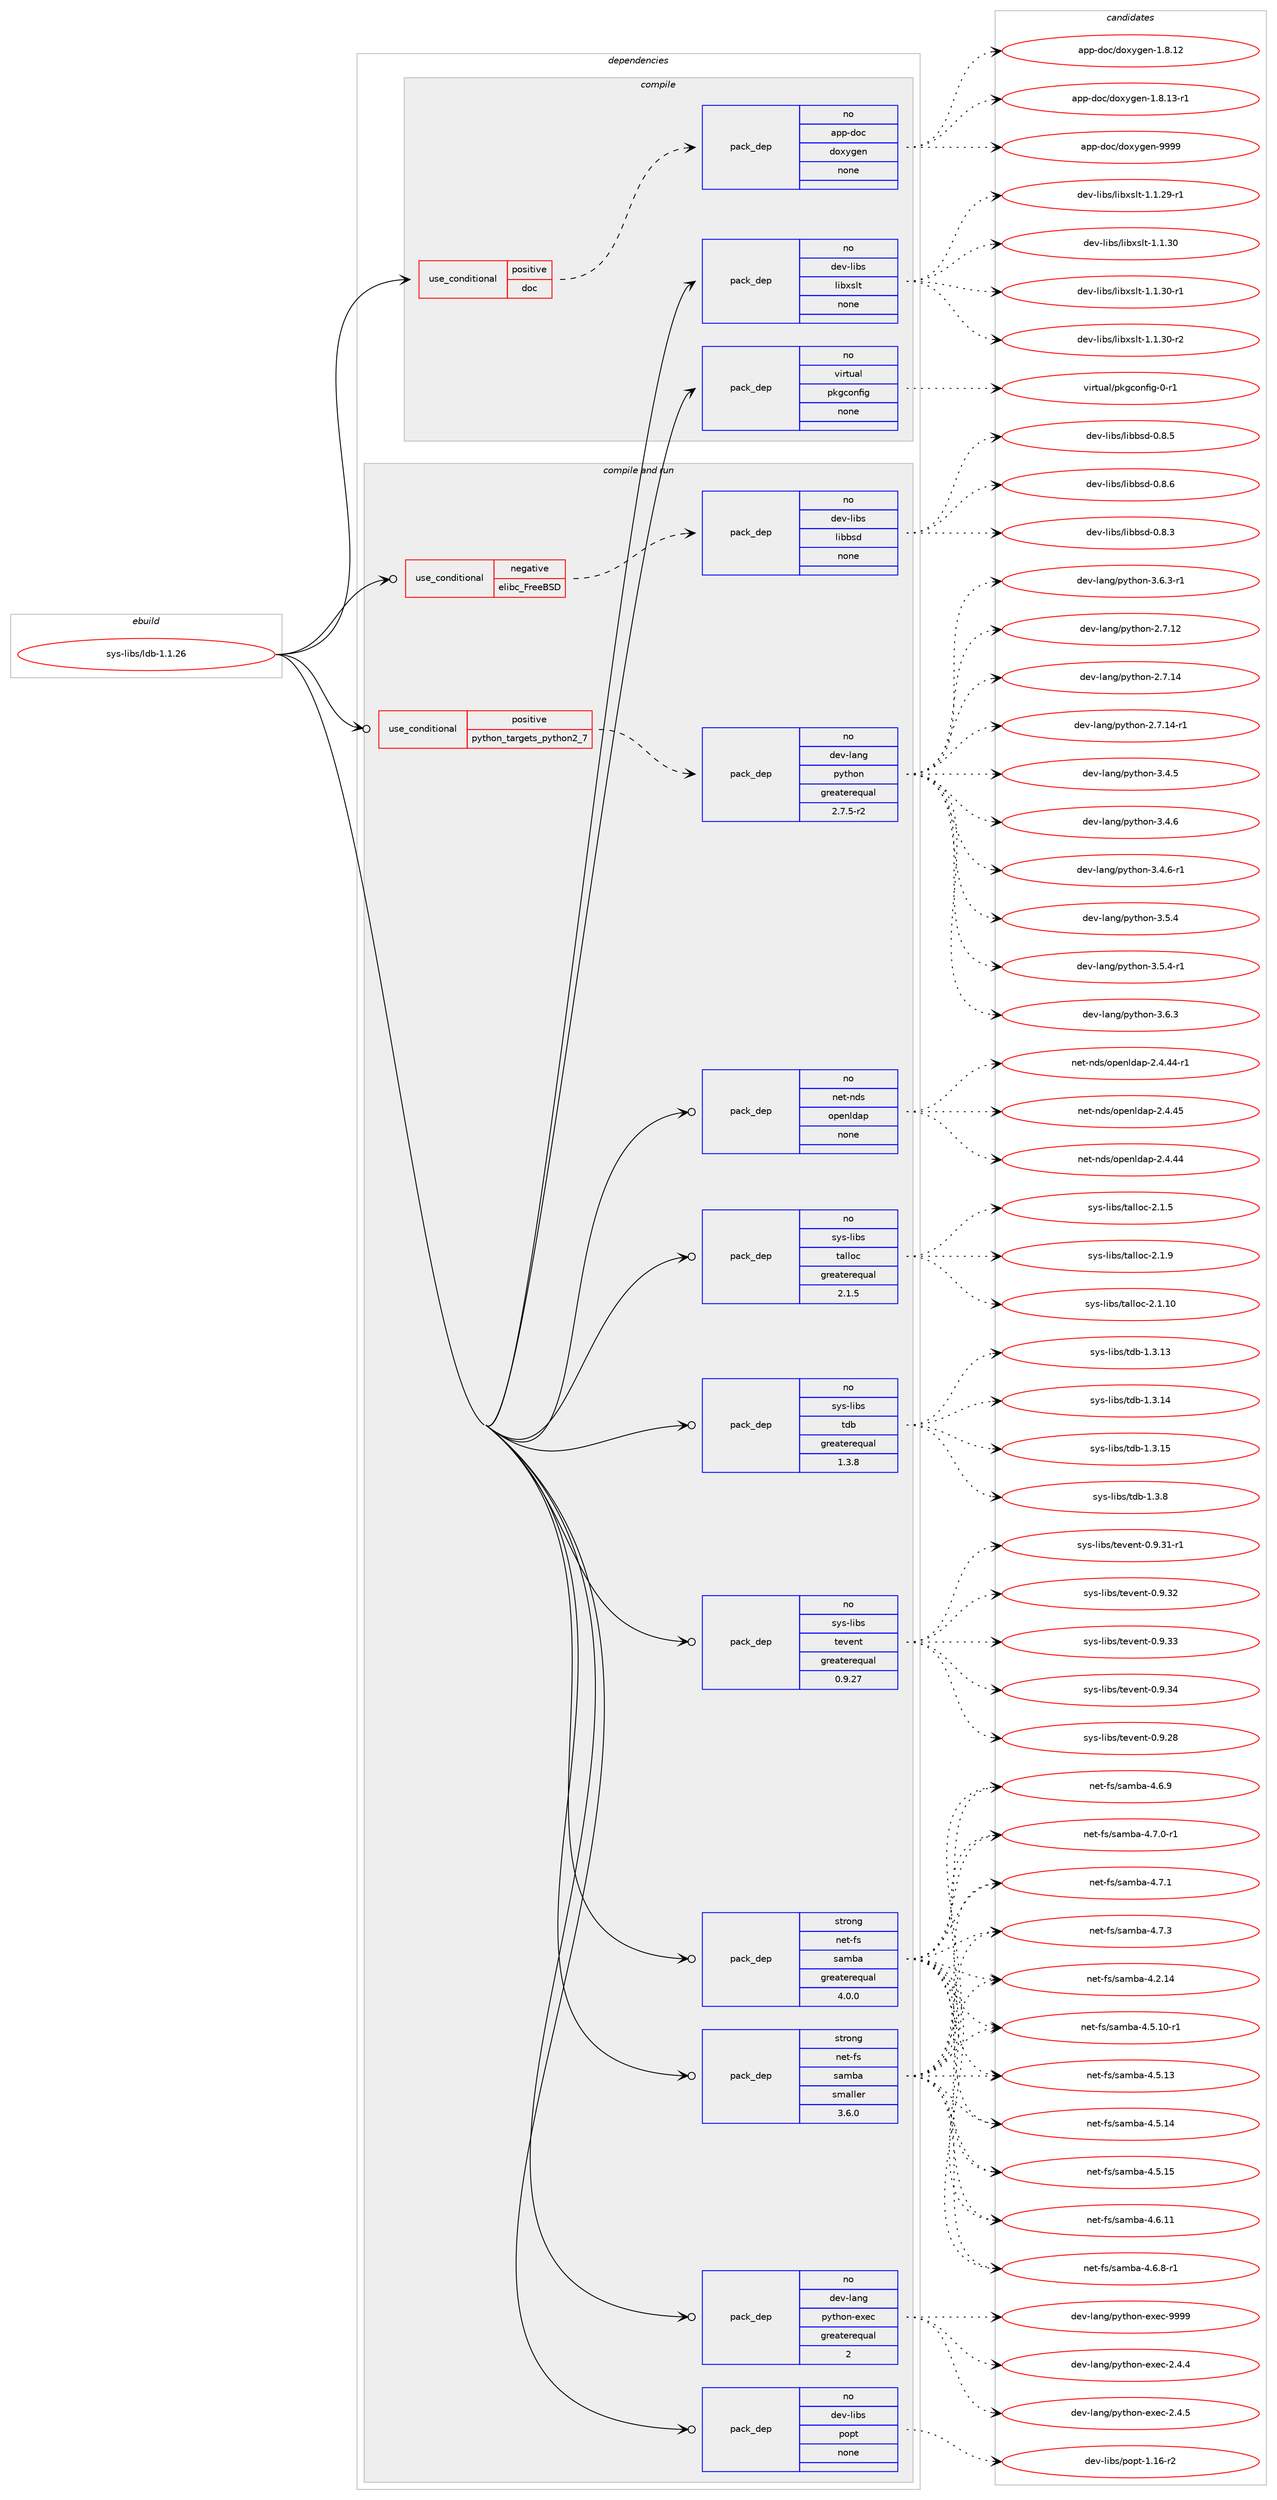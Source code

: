 digraph prolog {

# *************
# Graph options
# *************

newrank=true;
concentrate=true;
compound=true;
graph [rankdir=LR,fontname=Helvetica,fontsize=10,ranksep=1.5];#, ranksep=2.5, nodesep=0.2];
edge  [arrowhead=vee];
node  [fontname=Helvetica,fontsize=10];

# **********
# The ebuild
# **********

subgraph cluster_leftcol {
color=gray;
rank=same;
label=<<i>ebuild</i>>;
id [label="sys-libs/ldb-1.1.26", color=red, width=4, href="../sys-libs/ldb-1.1.26.svg"];
}

# ****************
# The dependencies
# ****************

subgraph cluster_midcol {
color=gray;
label=<<i>dependencies</i>>;
subgraph cluster_compile {
fillcolor="#eeeeee";
style=filled;
label=<<i>compile</i>>;
subgraph cond475 {
dependency5297 [label=<<TABLE BORDER="0" CELLBORDER="1" CELLSPACING="0" CELLPADDING="4"><TR><TD ROWSPAN="3" CELLPADDING="10">use_conditional</TD></TR><TR><TD>positive</TD></TR><TR><TD>doc</TD></TR></TABLE>>, shape=none, color=red];
subgraph pack4801 {
dependency5298 [label=<<TABLE BORDER="0" CELLBORDER="1" CELLSPACING="0" CELLPADDING="4" WIDTH="220"><TR><TD ROWSPAN="6" CELLPADDING="30">pack_dep</TD></TR><TR><TD WIDTH="110">no</TD></TR><TR><TD>app-doc</TD></TR><TR><TD>doxygen</TD></TR><TR><TD>none</TD></TR><TR><TD></TD></TR></TABLE>>, shape=none, color=blue];
}
dependency5297:e -> dependency5298:w [weight=20,style="dashed",arrowhead="vee"];
}
id:e -> dependency5297:w [weight=20,style="solid",arrowhead="vee"];
subgraph pack4802 {
dependency5299 [label=<<TABLE BORDER="0" CELLBORDER="1" CELLSPACING="0" CELLPADDING="4" WIDTH="220"><TR><TD ROWSPAN="6" CELLPADDING="30">pack_dep</TD></TR><TR><TD WIDTH="110">no</TD></TR><TR><TD>dev-libs</TD></TR><TR><TD>libxslt</TD></TR><TR><TD>none</TD></TR><TR><TD></TD></TR></TABLE>>, shape=none, color=blue];
}
id:e -> dependency5299:w [weight=20,style="solid",arrowhead="vee"];
subgraph pack4803 {
dependency5300 [label=<<TABLE BORDER="0" CELLBORDER="1" CELLSPACING="0" CELLPADDING="4" WIDTH="220"><TR><TD ROWSPAN="6" CELLPADDING="30">pack_dep</TD></TR><TR><TD WIDTH="110">no</TD></TR><TR><TD>virtual</TD></TR><TR><TD>pkgconfig</TD></TR><TR><TD>none</TD></TR><TR><TD></TD></TR></TABLE>>, shape=none, color=blue];
}
id:e -> dependency5300:w [weight=20,style="solid",arrowhead="vee"];
}
subgraph cluster_compileandrun {
fillcolor="#eeeeee";
style=filled;
label=<<i>compile and run</i>>;
subgraph cond476 {
dependency5301 [label=<<TABLE BORDER="0" CELLBORDER="1" CELLSPACING="0" CELLPADDING="4"><TR><TD ROWSPAN="3" CELLPADDING="10">use_conditional</TD></TR><TR><TD>negative</TD></TR><TR><TD>elibc_FreeBSD</TD></TR></TABLE>>, shape=none, color=red];
subgraph pack4804 {
dependency5302 [label=<<TABLE BORDER="0" CELLBORDER="1" CELLSPACING="0" CELLPADDING="4" WIDTH="220"><TR><TD ROWSPAN="6" CELLPADDING="30">pack_dep</TD></TR><TR><TD WIDTH="110">no</TD></TR><TR><TD>dev-libs</TD></TR><TR><TD>libbsd</TD></TR><TR><TD>none</TD></TR><TR><TD></TD></TR></TABLE>>, shape=none, color=blue];
}
dependency5301:e -> dependency5302:w [weight=20,style="dashed",arrowhead="vee"];
}
id:e -> dependency5301:w [weight=20,style="solid",arrowhead="odotvee"];
subgraph cond477 {
dependency5303 [label=<<TABLE BORDER="0" CELLBORDER="1" CELLSPACING="0" CELLPADDING="4"><TR><TD ROWSPAN="3" CELLPADDING="10">use_conditional</TD></TR><TR><TD>positive</TD></TR><TR><TD>python_targets_python2_7</TD></TR></TABLE>>, shape=none, color=red];
subgraph pack4805 {
dependency5304 [label=<<TABLE BORDER="0" CELLBORDER="1" CELLSPACING="0" CELLPADDING="4" WIDTH="220"><TR><TD ROWSPAN="6" CELLPADDING="30">pack_dep</TD></TR><TR><TD WIDTH="110">no</TD></TR><TR><TD>dev-lang</TD></TR><TR><TD>python</TD></TR><TR><TD>greaterequal</TD></TR><TR><TD>2.7.5-r2</TD></TR></TABLE>>, shape=none, color=blue];
}
dependency5303:e -> dependency5304:w [weight=20,style="dashed",arrowhead="vee"];
}
id:e -> dependency5303:w [weight=20,style="solid",arrowhead="odotvee"];
subgraph pack4806 {
dependency5305 [label=<<TABLE BORDER="0" CELLBORDER="1" CELLSPACING="0" CELLPADDING="4" WIDTH="220"><TR><TD ROWSPAN="6" CELLPADDING="30">pack_dep</TD></TR><TR><TD WIDTH="110">no</TD></TR><TR><TD>dev-lang</TD></TR><TR><TD>python-exec</TD></TR><TR><TD>greaterequal</TD></TR><TR><TD>2</TD></TR></TABLE>>, shape=none, color=blue];
}
id:e -> dependency5305:w [weight=20,style="solid",arrowhead="odotvee"];
subgraph pack4807 {
dependency5306 [label=<<TABLE BORDER="0" CELLBORDER="1" CELLSPACING="0" CELLPADDING="4" WIDTH="220"><TR><TD ROWSPAN="6" CELLPADDING="30">pack_dep</TD></TR><TR><TD WIDTH="110">no</TD></TR><TR><TD>dev-libs</TD></TR><TR><TD>popt</TD></TR><TR><TD>none</TD></TR><TR><TD></TD></TR></TABLE>>, shape=none, color=blue];
}
id:e -> dependency5306:w [weight=20,style="solid",arrowhead="odotvee"];
subgraph pack4808 {
dependency5307 [label=<<TABLE BORDER="0" CELLBORDER="1" CELLSPACING="0" CELLPADDING="4" WIDTH="220"><TR><TD ROWSPAN="6" CELLPADDING="30">pack_dep</TD></TR><TR><TD WIDTH="110">no</TD></TR><TR><TD>net-nds</TD></TR><TR><TD>openldap</TD></TR><TR><TD>none</TD></TR><TR><TD></TD></TR></TABLE>>, shape=none, color=blue];
}
id:e -> dependency5307:w [weight=20,style="solid",arrowhead="odotvee"];
subgraph pack4809 {
dependency5308 [label=<<TABLE BORDER="0" CELLBORDER="1" CELLSPACING="0" CELLPADDING="4" WIDTH="220"><TR><TD ROWSPAN="6" CELLPADDING="30">pack_dep</TD></TR><TR><TD WIDTH="110">no</TD></TR><TR><TD>sys-libs</TD></TR><TR><TD>talloc</TD></TR><TR><TD>greaterequal</TD></TR><TR><TD>2.1.5</TD></TR></TABLE>>, shape=none, color=blue];
}
id:e -> dependency5308:w [weight=20,style="solid",arrowhead="odotvee"];
subgraph pack4810 {
dependency5309 [label=<<TABLE BORDER="0" CELLBORDER="1" CELLSPACING="0" CELLPADDING="4" WIDTH="220"><TR><TD ROWSPAN="6" CELLPADDING="30">pack_dep</TD></TR><TR><TD WIDTH="110">no</TD></TR><TR><TD>sys-libs</TD></TR><TR><TD>tdb</TD></TR><TR><TD>greaterequal</TD></TR><TR><TD>1.3.8</TD></TR></TABLE>>, shape=none, color=blue];
}
id:e -> dependency5309:w [weight=20,style="solid",arrowhead="odotvee"];
subgraph pack4811 {
dependency5310 [label=<<TABLE BORDER="0" CELLBORDER="1" CELLSPACING="0" CELLPADDING="4" WIDTH="220"><TR><TD ROWSPAN="6" CELLPADDING="30">pack_dep</TD></TR><TR><TD WIDTH="110">no</TD></TR><TR><TD>sys-libs</TD></TR><TR><TD>tevent</TD></TR><TR><TD>greaterequal</TD></TR><TR><TD>0.9.27</TD></TR></TABLE>>, shape=none, color=blue];
}
id:e -> dependency5310:w [weight=20,style="solid",arrowhead="odotvee"];
subgraph pack4812 {
dependency5311 [label=<<TABLE BORDER="0" CELLBORDER="1" CELLSPACING="0" CELLPADDING="4" WIDTH="220"><TR><TD ROWSPAN="6" CELLPADDING="30">pack_dep</TD></TR><TR><TD WIDTH="110">strong</TD></TR><TR><TD>net-fs</TD></TR><TR><TD>samba</TD></TR><TR><TD>greaterequal</TD></TR><TR><TD>4.0.0</TD></TR></TABLE>>, shape=none, color=blue];
}
id:e -> dependency5311:w [weight=20,style="solid",arrowhead="odotvee"];
subgraph pack4813 {
dependency5312 [label=<<TABLE BORDER="0" CELLBORDER="1" CELLSPACING="0" CELLPADDING="4" WIDTH="220"><TR><TD ROWSPAN="6" CELLPADDING="30">pack_dep</TD></TR><TR><TD WIDTH="110">strong</TD></TR><TR><TD>net-fs</TD></TR><TR><TD>samba</TD></TR><TR><TD>smaller</TD></TR><TR><TD>3.6.0</TD></TR></TABLE>>, shape=none, color=blue];
}
id:e -> dependency5312:w [weight=20,style="solid",arrowhead="odotvee"];
}
subgraph cluster_run {
fillcolor="#eeeeee";
style=filled;
label=<<i>run</i>>;
}
}

# **************
# The candidates
# **************

subgraph cluster_choices {
rank=same;
color=gray;
label=<<i>candidates</i>>;

subgraph choice4801 {
color=black;
nodesep=1;
choice9711211245100111994710011112012110310111045494656464950 [label="app-doc/doxygen-1.8.12", color=red, width=4,href="../app-doc/doxygen-1.8.12.svg"];
choice97112112451001119947100111120121103101110454946564649514511449 [label="app-doc/doxygen-1.8.13-r1", color=red, width=4,href="../app-doc/doxygen-1.8.13-r1.svg"];
choice971121124510011199471001111201211031011104557575757 [label="app-doc/doxygen-9999", color=red, width=4,href="../app-doc/doxygen-9999.svg"];
dependency5298:e -> choice9711211245100111994710011112012110310111045494656464950:w [style=dotted,weight="100"];
dependency5298:e -> choice97112112451001119947100111120121103101110454946564649514511449:w [style=dotted,weight="100"];
dependency5298:e -> choice971121124510011199471001111201211031011104557575757:w [style=dotted,weight="100"];
}
subgraph choice4802 {
color=black;
nodesep=1;
choice10010111845108105981154710810598120115108116454946494650574511449 [label="dev-libs/libxslt-1.1.29-r1", color=red, width=4,href="../dev-libs/libxslt-1.1.29-r1.svg"];
choice1001011184510810598115471081059812011510811645494649465148 [label="dev-libs/libxslt-1.1.30", color=red, width=4,href="../dev-libs/libxslt-1.1.30.svg"];
choice10010111845108105981154710810598120115108116454946494651484511449 [label="dev-libs/libxslt-1.1.30-r1", color=red, width=4,href="../dev-libs/libxslt-1.1.30-r1.svg"];
choice10010111845108105981154710810598120115108116454946494651484511450 [label="dev-libs/libxslt-1.1.30-r2", color=red, width=4,href="../dev-libs/libxslt-1.1.30-r2.svg"];
dependency5299:e -> choice10010111845108105981154710810598120115108116454946494650574511449:w [style=dotted,weight="100"];
dependency5299:e -> choice1001011184510810598115471081059812011510811645494649465148:w [style=dotted,weight="100"];
dependency5299:e -> choice10010111845108105981154710810598120115108116454946494651484511449:w [style=dotted,weight="100"];
dependency5299:e -> choice10010111845108105981154710810598120115108116454946494651484511450:w [style=dotted,weight="100"];
}
subgraph choice4803 {
color=black;
nodesep=1;
choice11810511411611797108471121071039911111010210510345484511449 [label="virtual/pkgconfig-0-r1", color=red, width=4,href="../virtual/pkgconfig-0-r1.svg"];
dependency5300:e -> choice11810511411611797108471121071039911111010210510345484511449:w [style=dotted,weight="100"];
}
subgraph choice4804 {
color=black;
nodesep=1;
choice1001011184510810598115471081059898115100454846564651 [label="dev-libs/libbsd-0.8.3", color=red, width=4,href="../dev-libs/libbsd-0.8.3.svg"];
choice1001011184510810598115471081059898115100454846564653 [label="dev-libs/libbsd-0.8.5", color=red, width=4,href="../dev-libs/libbsd-0.8.5.svg"];
choice1001011184510810598115471081059898115100454846564654 [label="dev-libs/libbsd-0.8.6", color=red, width=4,href="../dev-libs/libbsd-0.8.6.svg"];
dependency5302:e -> choice1001011184510810598115471081059898115100454846564651:w [style=dotted,weight="100"];
dependency5302:e -> choice1001011184510810598115471081059898115100454846564653:w [style=dotted,weight="100"];
dependency5302:e -> choice1001011184510810598115471081059898115100454846564654:w [style=dotted,weight="100"];
}
subgraph choice4805 {
color=black;
nodesep=1;
choice10010111845108971101034711212111610411111045504655464950 [label="dev-lang/python-2.7.12", color=red, width=4,href="../dev-lang/python-2.7.12.svg"];
choice10010111845108971101034711212111610411111045504655464952 [label="dev-lang/python-2.7.14", color=red, width=4,href="../dev-lang/python-2.7.14.svg"];
choice100101118451089711010347112121116104111110455046554649524511449 [label="dev-lang/python-2.7.14-r1", color=red, width=4,href="../dev-lang/python-2.7.14-r1.svg"];
choice100101118451089711010347112121116104111110455146524653 [label="dev-lang/python-3.4.5", color=red, width=4,href="../dev-lang/python-3.4.5.svg"];
choice100101118451089711010347112121116104111110455146524654 [label="dev-lang/python-3.4.6", color=red, width=4,href="../dev-lang/python-3.4.6.svg"];
choice1001011184510897110103471121211161041111104551465246544511449 [label="dev-lang/python-3.4.6-r1", color=red, width=4,href="../dev-lang/python-3.4.6-r1.svg"];
choice100101118451089711010347112121116104111110455146534652 [label="dev-lang/python-3.5.4", color=red, width=4,href="../dev-lang/python-3.5.4.svg"];
choice1001011184510897110103471121211161041111104551465346524511449 [label="dev-lang/python-3.5.4-r1", color=red, width=4,href="../dev-lang/python-3.5.4-r1.svg"];
choice100101118451089711010347112121116104111110455146544651 [label="dev-lang/python-3.6.3", color=red, width=4,href="../dev-lang/python-3.6.3.svg"];
choice1001011184510897110103471121211161041111104551465446514511449 [label="dev-lang/python-3.6.3-r1", color=red, width=4,href="../dev-lang/python-3.6.3-r1.svg"];
dependency5304:e -> choice10010111845108971101034711212111610411111045504655464950:w [style=dotted,weight="100"];
dependency5304:e -> choice10010111845108971101034711212111610411111045504655464952:w [style=dotted,weight="100"];
dependency5304:e -> choice100101118451089711010347112121116104111110455046554649524511449:w [style=dotted,weight="100"];
dependency5304:e -> choice100101118451089711010347112121116104111110455146524653:w [style=dotted,weight="100"];
dependency5304:e -> choice100101118451089711010347112121116104111110455146524654:w [style=dotted,weight="100"];
dependency5304:e -> choice1001011184510897110103471121211161041111104551465246544511449:w [style=dotted,weight="100"];
dependency5304:e -> choice100101118451089711010347112121116104111110455146534652:w [style=dotted,weight="100"];
dependency5304:e -> choice1001011184510897110103471121211161041111104551465346524511449:w [style=dotted,weight="100"];
dependency5304:e -> choice100101118451089711010347112121116104111110455146544651:w [style=dotted,weight="100"];
dependency5304:e -> choice1001011184510897110103471121211161041111104551465446514511449:w [style=dotted,weight="100"];
}
subgraph choice4806 {
color=black;
nodesep=1;
choice1001011184510897110103471121211161041111104510112010199455046524652 [label="dev-lang/python-exec-2.4.4", color=red, width=4,href="../dev-lang/python-exec-2.4.4.svg"];
choice1001011184510897110103471121211161041111104510112010199455046524653 [label="dev-lang/python-exec-2.4.5", color=red, width=4,href="../dev-lang/python-exec-2.4.5.svg"];
choice10010111845108971101034711212111610411111045101120101994557575757 [label="dev-lang/python-exec-9999", color=red, width=4,href="../dev-lang/python-exec-9999.svg"];
dependency5305:e -> choice1001011184510897110103471121211161041111104510112010199455046524652:w [style=dotted,weight="100"];
dependency5305:e -> choice1001011184510897110103471121211161041111104510112010199455046524653:w [style=dotted,weight="100"];
dependency5305:e -> choice10010111845108971101034711212111610411111045101120101994557575757:w [style=dotted,weight="100"];
}
subgraph choice4807 {
color=black;
nodesep=1;
choice10010111845108105981154711211111211645494649544511450 [label="dev-libs/popt-1.16-r2", color=red, width=4,href="../dev-libs/popt-1.16-r2.svg"];
dependency5306:e -> choice10010111845108105981154711211111211645494649544511450:w [style=dotted,weight="100"];
}
subgraph choice4808 {
color=black;
nodesep=1;
choice11010111645110100115471111121011101081009711245504652465252 [label="net-nds/openldap-2.4.44", color=red, width=4,href="../net-nds/openldap-2.4.44.svg"];
choice110101116451101001154711111210111010810097112455046524652524511449 [label="net-nds/openldap-2.4.44-r1", color=red, width=4,href="../net-nds/openldap-2.4.44-r1.svg"];
choice11010111645110100115471111121011101081009711245504652465253 [label="net-nds/openldap-2.4.45", color=red, width=4,href="../net-nds/openldap-2.4.45.svg"];
dependency5307:e -> choice11010111645110100115471111121011101081009711245504652465252:w [style=dotted,weight="100"];
dependency5307:e -> choice110101116451101001154711111210111010810097112455046524652524511449:w [style=dotted,weight="100"];
dependency5307:e -> choice11010111645110100115471111121011101081009711245504652465253:w [style=dotted,weight="100"];
}
subgraph choice4809 {
color=black;
nodesep=1;
choice115121115451081059811547116971081081119945504649464948 [label="sys-libs/talloc-2.1.10", color=red, width=4,href="../sys-libs/talloc-2.1.10.svg"];
choice1151211154510810598115471169710810811199455046494653 [label="sys-libs/talloc-2.1.5", color=red, width=4,href="../sys-libs/talloc-2.1.5.svg"];
choice1151211154510810598115471169710810811199455046494657 [label="sys-libs/talloc-2.1.9", color=red, width=4,href="../sys-libs/talloc-2.1.9.svg"];
dependency5308:e -> choice115121115451081059811547116971081081119945504649464948:w [style=dotted,weight="100"];
dependency5308:e -> choice1151211154510810598115471169710810811199455046494653:w [style=dotted,weight="100"];
dependency5308:e -> choice1151211154510810598115471169710810811199455046494657:w [style=dotted,weight="100"];
}
subgraph choice4810 {
color=black;
nodesep=1;
choice1151211154510810598115471161009845494651464951 [label="sys-libs/tdb-1.3.13", color=red, width=4,href="../sys-libs/tdb-1.3.13.svg"];
choice1151211154510810598115471161009845494651464952 [label="sys-libs/tdb-1.3.14", color=red, width=4,href="../sys-libs/tdb-1.3.14.svg"];
choice1151211154510810598115471161009845494651464953 [label="sys-libs/tdb-1.3.15", color=red, width=4,href="../sys-libs/tdb-1.3.15.svg"];
choice11512111545108105981154711610098454946514656 [label="sys-libs/tdb-1.3.8", color=red, width=4,href="../sys-libs/tdb-1.3.8.svg"];
dependency5309:e -> choice1151211154510810598115471161009845494651464951:w [style=dotted,weight="100"];
dependency5309:e -> choice1151211154510810598115471161009845494651464952:w [style=dotted,weight="100"];
dependency5309:e -> choice1151211154510810598115471161009845494651464953:w [style=dotted,weight="100"];
dependency5309:e -> choice11512111545108105981154711610098454946514656:w [style=dotted,weight="100"];
}
subgraph choice4811 {
color=black;
nodesep=1;
choice11512111545108105981154711610111810111011645484657465056 [label="sys-libs/tevent-0.9.28", color=red, width=4,href="../sys-libs/tevent-0.9.28.svg"];
choice115121115451081059811547116101118101110116454846574651494511449 [label="sys-libs/tevent-0.9.31-r1", color=red, width=4,href="../sys-libs/tevent-0.9.31-r1.svg"];
choice11512111545108105981154711610111810111011645484657465150 [label="sys-libs/tevent-0.9.32", color=red, width=4,href="../sys-libs/tevent-0.9.32.svg"];
choice11512111545108105981154711610111810111011645484657465151 [label="sys-libs/tevent-0.9.33", color=red, width=4,href="../sys-libs/tevent-0.9.33.svg"];
choice11512111545108105981154711610111810111011645484657465152 [label="sys-libs/tevent-0.9.34", color=red, width=4,href="../sys-libs/tevent-0.9.34.svg"];
dependency5310:e -> choice11512111545108105981154711610111810111011645484657465056:w [style=dotted,weight="100"];
dependency5310:e -> choice115121115451081059811547116101118101110116454846574651494511449:w [style=dotted,weight="100"];
dependency5310:e -> choice11512111545108105981154711610111810111011645484657465150:w [style=dotted,weight="100"];
dependency5310:e -> choice11512111545108105981154711610111810111011645484657465151:w [style=dotted,weight="100"];
dependency5310:e -> choice11512111545108105981154711610111810111011645484657465152:w [style=dotted,weight="100"];
}
subgraph choice4812 {
color=black;
nodesep=1;
choice110101116451021154711597109989745524650464952 [label="net-fs/samba-4.2.14", color=red, width=4,href="../net-fs/samba-4.2.14.svg"];
choice1101011164510211547115971099897455246534649484511449 [label="net-fs/samba-4.5.10-r1", color=red, width=4,href="../net-fs/samba-4.5.10-r1.svg"];
choice110101116451021154711597109989745524653464951 [label="net-fs/samba-4.5.13", color=red, width=4,href="../net-fs/samba-4.5.13.svg"];
choice110101116451021154711597109989745524653464952 [label="net-fs/samba-4.5.14", color=red, width=4,href="../net-fs/samba-4.5.14.svg"];
choice110101116451021154711597109989745524653464953 [label="net-fs/samba-4.5.15", color=red, width=4,href="../net-fs/samba-4.5.15.svg"];
choice110101116451021154711597109989745524654464949 [label="net-fs/samba-4.6.11", color=red, width=4,href="../net-fs/samba-4.6.11.svg"];
choice11010111645102115471159710998974552465446564511449 [label="net-fs/samba-4.6.8-r1", color=red, width=4,href="../net-fs/samba-4.6.8-r1.svg"];
choice1101011164510211547115971099897455246544657 [label="net-fs/samba-4.6.9", color=red, width=4,href="../net-fs/samba-4.6.9.svg"];
choice11010111645102115471159710998974552465546484511449 [label="net-fs/samba-4.7.0-r1", color=red, width=4,href="../net-fs/samba-4.7.0-r1.svg"];
choice1101011164510211547115971099897455246554649 [label="net-fs/samba-4.7.1", color=red, width=4,href="../net-fs/samba-4.7.1.svg"];
choice1101011164510211547115971099897455246554651 [label="net-fs/samba-4.7.3", color=red, width=4,href="../net-fs/samba-4.7.3.svg"];
dependency5311:e -> choice110101116451021154711597109989745524650464952:w [style=dotted,weight="100"];
dependency5311:e -> choice1101011164510211547115971099897455246534649484511449:w [style=dotted,weight="100"];
dependency5311:e -> choice110101116451021154711597109989745524653464951:w [style=dotted,weight="100"];
dependency5311:e -> choice110101116451021154711597109989745524653464952:w [style=dotted,weight="100"];
dependency5311:e -> choice110101116451021154711597109989745524653464953:w [style=dotted,weight="100"];
dependency5311:e -> choice110101116451021154711597109989745524654464949:w [style=dotted,weight="100"];
dependency5311:e -> choice11010111645102115471159710998974552465446564511449:w [style=dotted,weight="100"];
dependency5311:e -> choice1101011164510211547115971099897455246544657:w [style=dotted,weight="100"];
dependency5311:e -> choice11010111645102115471159710998974552465546484511449:w [style=dotted,weight="100"];
dependency5311:e -> choice1101011164510211547115971099897455246554649:w [style=dotted,weight="100"];
dependency5311:e -> choice1101011164510211547115971099897455246554651:w [style=dotted,weight="100"];
}
subgraph choice4813 {
color=black;
nodesep=1;
choice110101116451021154711597109989745524650464952 [label="net-fs/samba-4.2.14", color=red, width=4,href="../net-fs/samba-4.2.14.svg"];
choice1101011164510211547115971099897455246534649484511449 [label="net-fs/samba-4.5.10-r1", color=red, width=4,href="../net-fs/samba-4.5.10-r1.svg"];
choice110101116451021154711597109989745524653464951 [label="net-fs/samba-4.5.13", color=red, width=4,href="../net-fs/samba-4.5.13.svg"];
choice110101116451021154711597109989745524653464952 [label="net-fs/samba-4.5.14", color=red, width=4,href="../net-fs/samba-4.5.14.svg"];
choice110101116451021154711597109989745524653464953 [label="net-fs/samba-4.5.15", color=red, width=4,href="../net-fs/samba-4.5.15.svg"];
choice110101116451021154711597109989745524654464949 [label="net-fs/samba-4.6.11", color=red, width=4,href="../net-fs/samba-4.6.11.svg"];
choice11010111645102115471159710998974552465446564511449 [label="net-fs/samba-4.6.8-r1", color=red, width=4,href="../net-fs/samba-4.6.8-r1.svg"];
choice1101011164510211547115971099897455246544657 [label="net-fs/samba-4.6.9", color=red, width=4,href="../net-fs/samba-4.6.9.svg"];
choice11010111645102115471159710998974552465546484511449 [label="net-fs/samba-4.7.0-r1", color=red, width=4,href="../net-fs/samba-4.7.0-r1.svg"];
choice1101011164510211547115971099897455246554649 [label="net-fs/samba-4.7.1", color=red, width=4,href="../net-fs/samba-4.7.1.svg"];
choice1101011164510211547115971099897455246554651 [label="net-fs/samba-4.7.3", color=red, width=4,href="../net-fs/samba-4.7.3.svg"];
dependency5312:e -> choice110101116451021154711597109989745524650464952:w [style=dotted,weight="100"];
dependency5312:e -> choice1101011164510211547115971099897455246534649484511449:w [style=dotted,weight="100"];
dependency5312:e -> choice110101116451021154711597109989745524653464951:w [style=dotted,weight="100"];
dependency5312:e -> choice110101116451021154711597109989745524653464952:w [style=dotted,weight="100"];
dependency5312:e -> choice110101116451021154711597109989745524653464953:w [style=dotted,weight="100"];
dependency5312:e -> choice110101116451021154711597109989745524654464949:w [style=dotted,weight="100"];
dependency5312:e -> choice11010111645102115471159710998974552465446564511449:w [style=dotted,weight="100"];
dependency5312:e -> choice1101011164510211547115971099897455246544657:w [style=dotted,weight="100"];
dependency5312:e -> choice11010111645102115471159710998974552465546484511449:w [style=dotted,weight="100"];
dependency5312:e -> choice1101011164510211547115971099897455246554649:w [style=dotted,weight="100"];
dependency5312:e -> choice1101011164510211547115971099897455246554651:w [style=dotted,weight="100"];
}
}

}
